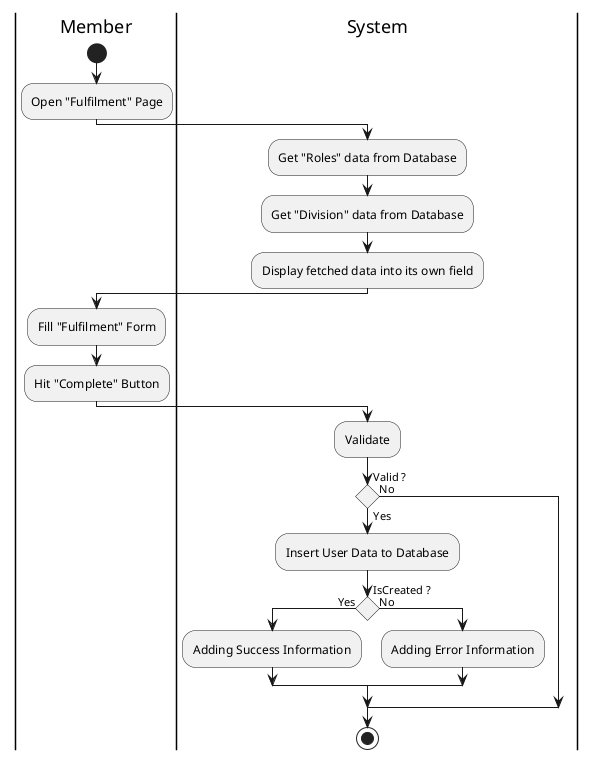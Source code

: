 @startuml Register

skinparam ConditionEndStyle hline
skinparam conditionStyle diamond
skinparam Monochrome true
skinparam Shadowing false

|Member|
start
:Open "Fulfilment" Page;


|System|
:Get "Roles" data from Database;
:Get "Division" data from Database;
:Display fetched data into its own field;

|Member|
:Fill "Fulfilment" Form;
:Hit "Complete" Button;

|System|
:Validate;

if (Valid ?) then (Yes)
    :Insert User Data to Database;
    if (IsCreated ?) then (Yes)
        :Adding Success Information;
    else (No)
        :Adding Error Information;
    endif
else (No)
endif
stop

@enduml